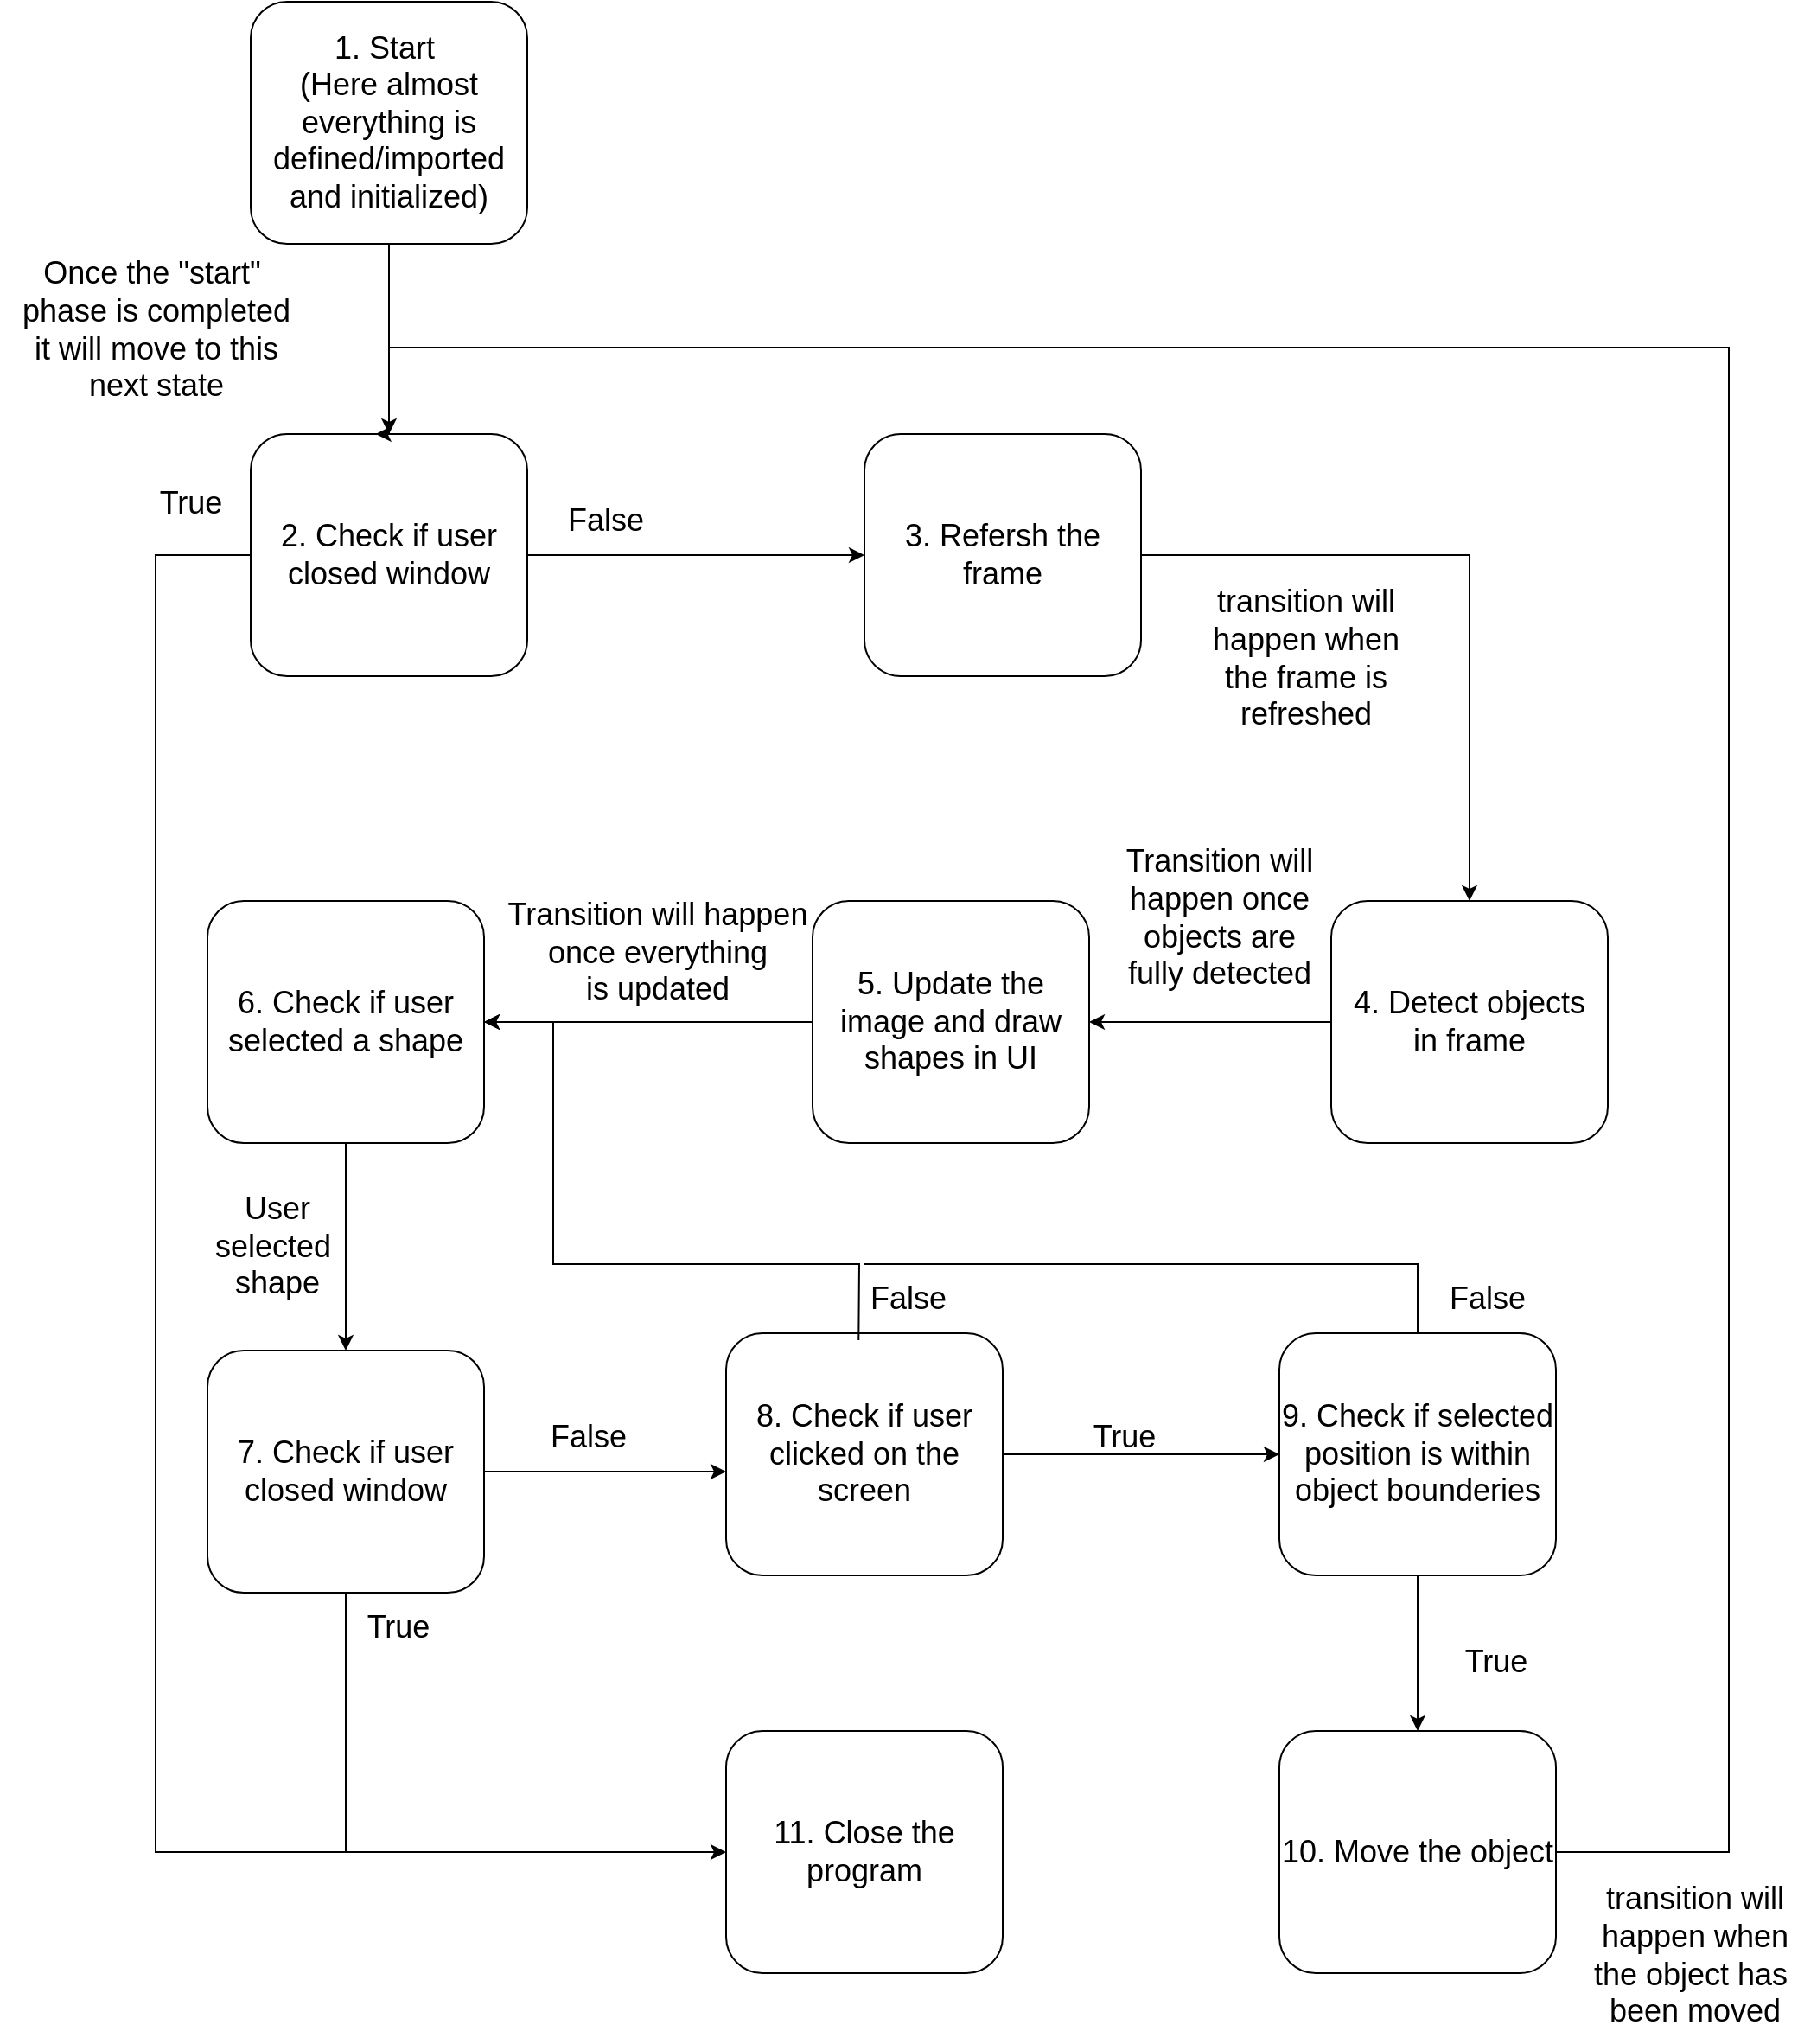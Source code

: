 <mxfile>
    <diagram name="Page-1" id="8eUPuyfcKHS6cdnvJnea">
        <mxGraphModel dx="2129" dy="2349" grid="1" gridSize="10" guides="1" tooltips="1" connect="1" arrows="1" fold="1" page="1" pageScale="1" pageWidth="1200" pageHeight="1600" math="0" shadow="0">
            <root>
                <mxCell id="0"/>
                <mxCell id="1" parent="0"/>
                <mxCell id="57Y9c65UNe6c5jNQ5OD1-3" style="edgeStyle=orthogonalEdgeStyle;rounded=0;orthogonalLoop=1;jettySize=auto;html=1;" parent="1" source="57Y9c65UNe6c5jNQ5OD1-1" edge="1">
                    <mxGeometry relative="1" as="geometry">
                        <mxPoint x="145" y="70" as="targetPoint"/>
                    </mxGeometry>
                </mxCell>
                <mxCell id="57Y9c65UNe6c5jNQ5OD1-1" value="&lt;font style=&quot;font-size: 18px;&quot;&gt;1. Start&amp;nbsp;&lt;br&gt;(Here almost&lt;br&gt;everything is defined/imported and initialized)&lt;/font&gt;" style="rounded=1;whiteSpace=wrap;html=1;" parent="1" vertex="1">
                    <mxGeometry x="65" y="-180" width="160" height="140" as="geometry"/>
                </mxCell>
                <mxCell id="57Y9c65UNe6c5jNQ5OD1-6" style="edgeStyle=orthogonalEdgeStyle;rounded=0;orthogonalLoop=1;jettySize=auto;html=1;entryX=0;entryY=0.5;entryDx=0;entryDy=0;" parent="1" source="57Y9c65UNe6c5jNQ5OD1-2" target="57Y9c65UNe6c5jNQ5OD1-5" edge="1">
                    <mxGeometry relative="1" as="geometry">
                        <Array as="points">
                            <mxPoint x="420" y="140"/>
                            <mxPoint x="420" y="140"/>
                        </Array>
                    </mxGeometry>
                </mxCell>
                <mxCell id="57Y9c65UNe6c5jNQ5OD1-2" value="&lt;font style=&quot;font-size: 18px;&quot;&gt;2. Check if user closed window&lt;br&gt;&lt;/font&gt;" style="rounded=1;whiteSpace=wrap;html=1;" parent="1" vertex="1">
                    <mxGeometry x="65" y="70" width="160" height="140" as="geometry"/>
                </mxCell>
                <mxCell id="57Y9c65UNe6c5jNQ5OD1-4" value="&lt;font style=&quot;font-size: 18px;&quot;&gt;Once the &quot;start&quot;&amp;nbsp;&lt;br&gt;phase is completed&lt;br&gt;it will move to this&lt;br&gt;next state&lt;/font&gt;" style="text;html=1;align=center;verticalAlign=middle;resizable=0;points=[];autosize=1;strokeColor=none;fillColor=none;" parent="1" vertex="1">
                    <mxGeometry x="-80" y="-40" width="180" height="100" as="geometry"/>
                </mxCell>
                <mxCell id="57Y9c65UNe6c5jNQ5OD1-18" style="edgeStyle=orthogonalEdgeStyle;rounded=0;orthogonalLoop=1;jettySize=auto;html=1;entryX=0.5;entryY=0;entryDx=0;entryDy=0;" parent="1" source="57Y9c65UNe6c5jNQ5OD1-5" target="57Y9c65UNe6c5jNQ5OD1-9" edge="1">
                    <mxGeometry relative="1" as="geometry"/>
                </mxCell>
                <mxCell id="57Y9c65UNe6c5jNQ5OD1-5" value="&lt;font style=&quot;font-size: 18px;&quot;&gt;3. Refersh the frame&lt;br&gt;&lt;/font&gt;" style="rounded=1;whiteSpace=wrap;html=1;" parent="1" vertex="1">
                    <mxGeometry x="420" y="70" width="160" height="140" as="geometry"/>
                </mxCell>
                <mxCell id="57Y9c65UNe6c5jNQ5OD1-20" style="edgeStyle=orthogonalEdgeStyle;rounded=0;orthogonalLoop=1;jettySize=auto;html=1;entryX=1;entryY=0.5;entryDx=0;entryDy=0;" parent="1" source="57Y9c65UNe6c5jNQ5OD1-9" target="57Y9c65UNe6c5jNQ5OD1-10" edge="1">
                    <mxGeometry relative="1" as="geometry"/>
                </mxCell>
                <mxCell id="57Y9c65UNe6c5jNQ5OD1-9" value="&lt;font style=&quot;font-size: 18px;&quot;&gt;4. Detect objects&lt;br&gt;in frame&lt;br&gt;&lt;/font&gt;" style="rounded=1;whiteSpace=wrap;html=1;" parent="1" vertex="1">
                    <mxGeometry x="690" y="340" width="160" height="140" as="geometry"/>
                </mxCell>
                <mxCell id="57Y9c65UNe6c5jNQ5OD1-22" style="edgeStyle=orthogonalEdgeStyle;rounded=0;orthogonalLoop=1;jettySize=auto;html=1;entryX=1;entryY=0.5;entryDx=0;entryDy=0;" parent="1" source="57Y9c65UNe6c5jNQ5OD1-10" target="57Y9c65UNe6c5jNQ5OD1-11" edge="1">
                    <mxGeometry relative="1" as="geometry"/>
                </mxCell>
                <mxCell id="57Y9c65UNe6c5jNQ5OD1-10" value="&lt;font style=&quot;font-size: 18px;&quot;&gt;5. Update the image and draw shapes in UI&lt;br&gt;&lt;/font&gt;" style="rounded=1;whiteSpace=wrap;html=1;" parent="1" vertex="1">
                    <mxGeometry x="390" y="340" width="160" height="140" as="geometry"/>
                </mxCell>
                <mxCell id="57Y9c65UNe6c5jNQ5OD1-27" style="edgeStyle=orthogonalEdgeStyle;rounded=0;orthogonalLoop=1;jettySize=auto;html=1;" parent="1" source="57Y9c65UNe6c5jNQ5OD1-11" target="57Y9c65UNe6c5jNQ5OD1-26" edge="1">
                    <mxGeometry relative="1" as="geometry"/>
                </mxCell>
                <mxCell id="57Y9c65UNe6c5jNQ5OD1-11" value="&lt;font style=&quot;font-size: 18px;&quot;&gt;6. Check if user selected a shape&lt;br&gt;&lt;/font&gt;" style="rounded=1;whiteSpace=wrap;html=1;" parent="1" vertex="1">
                    <mxGeometry x="40" y="340" width="160" height="140" as="geometry"/>
                </mxCell>
                <mxCell id="57Y9c65UNe6c5jNQ5OD1-19" value="&lt;span style=&quot;font-size: 18px;&quot;&gt;transition will&lt;br&gt;happen when&lt;br&gt;the frame is&lt;br&gt;refreshed&lt;br&gt;&lt;/span&gt;" style="text;html=1;align=center;verticalAlign=middle;resizable=0;points=[];autosize=1;strokeColor=none;fillColor=none;" parent="1" vertex="1">
                    <mxGeometry x="610" y="150" width="130" height="100" as="geometry"/>
                </mxCell>
                <mxCell id="57Y9c65UNe6c5jNQ5OD1-21" value="&lt;span style=&quot;font-size: 18px;&quot;&gt;Transition will&lt;br&gt;happen once&lt;br&gt;objects are&lt;br&gt;fully detected&lt;br&gt;&lt;/span&gt;" style="text;html=1;align=center;verticalAlign=middle;resizable=0;points=[];autosize=1;strokeColor=none;fillColor=none;" parent="1" vertex="1">
                    <mxGeometry x="560" y="300" width="130" height="100" as="geometry"/>
                </mxCell>
                <mxCell id="57Y9c65UNe6c5jNQ5OD1-24" value="&lt;span style=&quot;font-size: 18px;&quot;&gt;Transition will happen&lt;br&gt;once everything&lt;br&gt;is updated&lt;br&gt;&lt;/span&gt;" style="text;html=1;align=center;verticalAlign=middle;resizable=0;points=[];autosize=1;strokeColor=none;fillColor=none;" parent="1" vertex="1">
                    <mxGeometry x="200" y="330" width="200" height="80" as="geometry"/>
                </mxCell>
                <mxCell id="57Y9c65UNe6c5jNQ5OD1-25" value="&lt;span style=&quot;font-size: 18px;&quot;&gt;False&lt;/span&gt;" style="text;html=1;align=center;verticalAlign=middle;resizable=0;points=[];autosize=1;strokeColor=none;fillColor=none;" parent="1" vertex="1">
                    <mxGeometry x="235" y="100" width="70" height="40" as="geometry"/>
                </mxCell>
                <mxCell id="57Y9c65UNe6c5jNQ5OD1-33" style="edgeStyle=orthogonalEdgeStyle;rounded=0;orthogonalLoop=1;jettySize=auto;html=1;entryX=0;entryY=0.5;entryDx=0;entryDy=0;" parent="1" source="57Y9c65UNe6c5jNQ5OD1-26" target="57Y9c65UNe6c5jNQ5OD1-30" edge="1">
                    <mxGeometry relative="1" as="geometry">
                        <Array as="points">
                            <mxPoint x="120" y="890"/>
                        </Array>
                    </mxGeometry>
                </mxCell>
                <mxCell id="57Y9c65UNe6c5jNQ5OD1-36" style="edgeStyle=orthogonalEdgeStyle;rounded=0;orthogonalLoop=1;jettySize=auto;html=1;" parent="1" source="57Y9c65UNe6c5jNQ5OD1-26" target="57Y9c65UNe6c5jNQ5OD1-35" edge="1">
                    <mxGeometry relative="1" as="geometry">
                        <Array as="points">
                            <mxPoint x="400" y="670"/>
                            <mxPoint x="400" y="670"/>
                        </Array>
                    </mxGeometry>
                </mxCell>
                <mxCell id="57Y9c65UNe6c5jNQ5OD1-26" value="&lt;font style=&quot;font-size: 18px;&quot;&gt;7. Check if user closed window&lt;br&gt;&lt;/font&gt;" style="rounded=1;whiteSpace=wrap;html=1;" parent="1" vertex="1">
                    <mxGeometry x="40" y="600" width="160" height="140" as="geometry"/>
                </mxCell>
                <mxCell id="57Y9c65UNe6c5jNQ5OD1-29" value="&lt;span style=&quot;font-size: 18px;&quot;&gt;User &lt;br&gt;selected&amp;nbsp;&lt;br&gt;shape&lt;br&gt;&lt;/span&gt;" style="text;html=1;align=center;verticalAlign=middle;resizable=0;points=[];autosize=1;strokeColor=none;fillColor=none;" parent="1" vertex="1">
                    <mxGeometry x="30" y="500" width="100" height="80" as="geometry"/>
                </mxCell>
                <mxCell id="57Y9c65UNe6c5jNQ5OD1-30" value="&lt;font style=&quot;font-size: 18px;&quot;&gt;11. Close the program&lt;br&gt;&lt;/font&gt;" style="rounded=1;whiteSpace=wrap;html=1;" parent="1" vertex="1">
                    <mxGeometry x="340" y="820" width="160" height="140" as="geometry"/>
                </mxCell>
                <mxCell id="57Y9c65UNe6c5jNQ5OD1-32" value="&lt;span style=&quot;font-size: 18px;&quot;&gt;True&lt;/span&gt;" style="text;html=1;align=center;verticalAlign=middle;resizable=0;points=[];autosize=1;strokeColor=none;fillColor=none;" parent="1" vertex="1">
                    <mxGeometry y="90" width="60" height="40" as="geometry"/>
                </mxCell>
                <mxCell id="57Y9c65UNe6c5jNQ5OD1-34" value="&lt;span style=&quot;font-size: 18px;&quot;&gt;True&lt;/span&gt;" style="text;html=1;align=center;verticalAlign=middle;resizable=0;points=[];autosize=1;strokeColor=none;fillColor=none;" parent="1" vertex="1">
                    <mxGeometry x="120" y="740" width="60" height="40" as="geometry"/>
                </mxCell>
                <mxCell id="57Y9c65UNe6c5jNQ5OD1-46" style="edgeStyle=orthogonalEdgeStyle;rounded=0;orthogonalLoop=1;jettySize=auto;html=1;" parent="1" source="57Y9c65UNe6c5jNQ5OD1-35" edge="1">
                    <mxGeometry relative="1" as="geometry">
                        <mxPoint x="660" y="660" as="targetPoint"/>
                    </mxGeometry>
                </mxCell>
                <mxCell id="57Y9c65UNe6c5jNQ5OD1-35" value="&lt;font style=&quot;font-size: 18px;&quot;&gt;8. Check if user clicked on the screen&lt;br&gt;&lt;/font&gt;" style="rounded=1;whiteSpace=wrap;html=1;" parent="1" vertex="1">
                    <mxGeometry x="340" y="590" width="160" height="140" as="geometry"/>
                </mxCell>
                <mxCell id="57Y9c65UNe6c5jNQ5OD1-37" value="&lt;span style=&quot;font-size: 18px;&quot;&gt;False&lt;/span&gt;" style="text;html=1;align=center;verticalAlign=middle;resizable=0;points=[];autosize=1;strokeColor=none;fillColor=none;" parent="1" vertex="1">
                    <mxGeometry x="225" y="630" width="70" height="40" as="geometry"/>
                </mxCell>
                <mxCell id="57Y9c65UNe6c5jNQ5OD1-40" value="&lt;span style=&quot;font-size: 18px;&quot;&gt;False&lt;/span&gt;" style="text;html=1;align=center;verticalAlign=middle;resizable=0;points=[];autosize=1;strokeColor=none;fillColor=none;" parent="1" vertex="1">
                    <mxGeometry x="410" y="550" width="70" height="40" as="geometry"/>
                </mxCell>
                <mxCell id="57Y9c65UNe6c5jNQ5OD1-53" style="edgeStyle=orthogonalEdgeStyle;rounded=0;orthogonalLoop=1;jettySize=auto;html=1;" parent="1" source="57Y9c65UNe6c5jNQ5OD1-41" target="57Y9c65UNe6c5jNQ5OD1-48" edge="1">
                    <mxGeometry relative="1" as="geometry"/>
                </mxCell>
                <mxCell id="57Y9c65UNe6c5jNQ5OD1-41" value="&lt;font style=&quot;font-size: 18px;&quot;&gt;9. Check if selected position is within object bounderies&lt;br&gt;&lt;/font&gt;" style="rounded=1;whiteSpace=wrap;html=1;" parent="1" vertex="1">
                    <mxGeometry x="660" y="590" width="160" height="140" as="geometry"/>
                </mxCell>
                <mxCell id="57Y9c65UNe6c5jNQ5OD1-47" value="&lt;span style=&quot;font-size: 18px;&quot;&gt;True&lt;/span&gt;" style="text;html=1;align=center;verticalAlign=middle;resizable=0;points=[];autosize=1;strokeColor=none;fillColor=none;" parent="1" vertex="1">
                    <mxGeometry x="540" y="630" width="60" height="40" as="geometry"/>
                </mxCell>
                <mxCell id="57Y9c65UNe6c5jNQ5OD1-48" value="&lt;font style=&quot;font-size: 18px;&quot;&gt;10. Move the object&lt;br&gt;&lt;/font&gt;" style="rounded=1;whiteSpace=wrap;html=1;" parent="1" vertex="1">
                    <mxGeometry x="660" y="820" width="160" height="140" as="geometry"/>
                </mxCell>
                <mxCell id="57Y9c65UNe6c5jNQ5OD1-51" value="" style="endArrow=none;html=1;rounded=0;" parent="1" edge="1">
                    <mxGeometry width="50" height="50" relative="1" as="geometry">
                        <mxPoint x="740" y="590" as="sourcePoint"/>
                        <mxPoint x="420" y="550" as="targetPoint"/>
                        <Array as="points">
                            <mxPoint x="740" y="550"/>
                            <mxPoint x="570" y="550"/>
                        </Array>
                    </mxGeometry>
                </mxCell>
                <mxCell id="57Y9c65UNe6c5jNQ5OD1-54" value="&lt;span style=&quot;font-size: 18px;&quot;&gt;True&lt;/span&gt;" style="text;html=1;align=center;verticalAlign=middle;resizable=0;points=[];autosize=1;strokeColor=none;fillColor=none;" parent="1" vertex="1">
                    <mxGeometry x="755" y="760" width="60" height="40" as="geometry"/>
                </mxCell>
                <mxCell id="57Y9c65UNe6c5jNQ5OD1-55" value="" style="endArrow=none;html=1;rounded=0;exitX=0;exitY=0.5;exitDx=0;exitDy=0;" parent="1" edge="1" source="57Y9c65UNe6c5jNQ5OD1-2">
                    <mxGeometry width="50" height="50" relative="1" as="geometry">
                        <mxPoint x="510" y="220" as="sourcePoint"/>
                        <mxPoint x="270" y="890" as="targetPoint"/>
                        <Array as="points">
                            <mxPoint x="10" y="140"/>
                            <mxPoint x="10" y="240"/>
                            <mxPoint x="10" y="890"/>
                        </Array>
                    </mxGeometry>
                </mxCell>
                <mxCell id="57Y9c65UNe6c5jNQ5OD1-59" value="" style="endArrow=classic;html=1;rounded=0;entryX=1;entryY=0.5;entryDx=0;entryDy=0;exitX=0.095;exitY=1.1;exitDx=0;exitDy=0;exitPerimeter=0;" parent="1" target="57Y9c65UNe6c5jNQ5OD1-11" edge="1" source="57Y9c65UNe6c5jNQ5OD1-40">
                    <mxGeometry width="50" height="50" relative="1" as="geometry">
                        <mxPoint x="530" y="590" as="sourcePoint"/>
                        <mxPoint x="230" y="410" as="targetPoint"/>
                        <Array as="points">
                            <mxPoint x="417" y="550"/>
                            <mxPoint x="240" y="550"/>
                            <mxPoint x="240" y="410"/>
                        </Array>
                    </mxGeometry>
                </mxCell>
                <mxCell id="57Y9c65UNe6c5jNQ5OD1-61" style="edgeStyle=orthogonalEdgeStyle;rounded=0;orthogonalLoop=1;jettySize=auto;html=1;entryX=0.452;entryY=0;entryDx=0;entryDy=0;entryPerimeter=0;" parent="1" source="57Y9c65UNe6c5jNQ5OD1-48" target="57Y9c65UNe6c5jNQ5OD1-2" edge="1">
                    <mxGeometry relative="1" as="geometry">
                        <Array as="points">
                            <mxPoint x="920" y="890"/>
                            <mxPoint x="920" y="20"/>
                            <mxPoint x="145" y="20"/>
                            <mxPoint x="145" y="70"/>
                        </Array>
                    </mxGeometry>
                </mxCell>
                <mxCell id="57Y9c65UNe6c5jNQ5OD1-62" value="&lt;span style=&quot;font-size: 18px;&quot;&gt;transition will&lt;br&gt;happen when&lt;br&gt;the object has&amp;nbsp;&lt;br&gt;been moved&lt;br&gt;&lt;/span&gt;" style="text;html=1;align=center;verticalAlign=middle;resizable=0;points=[];autosize=1;strokeColor=none;fillColor=none;" parent="1" vertex="1">
                    <mxGeometry x="830" y="900" width="140" height="100" as="geometry"/>
                </mxCell>
                <mxCell id="5" value="&lt;span style=&quot;font-size: 18px;&quot;&gt;False&lt;/span&gt;" style="text;html=1;align=center;verticalAlign=middle;resizable=0;points=[];autosize=1;strokeColor=none;fillColor=none;" vertex="1" parent="1">
                    <mxGeometry x="745" y="550" width="70" height="40" as="geometry"/>
                </mxCell>
            </root>
        </mxGraphModel>
    </diagram>
</mxfile>